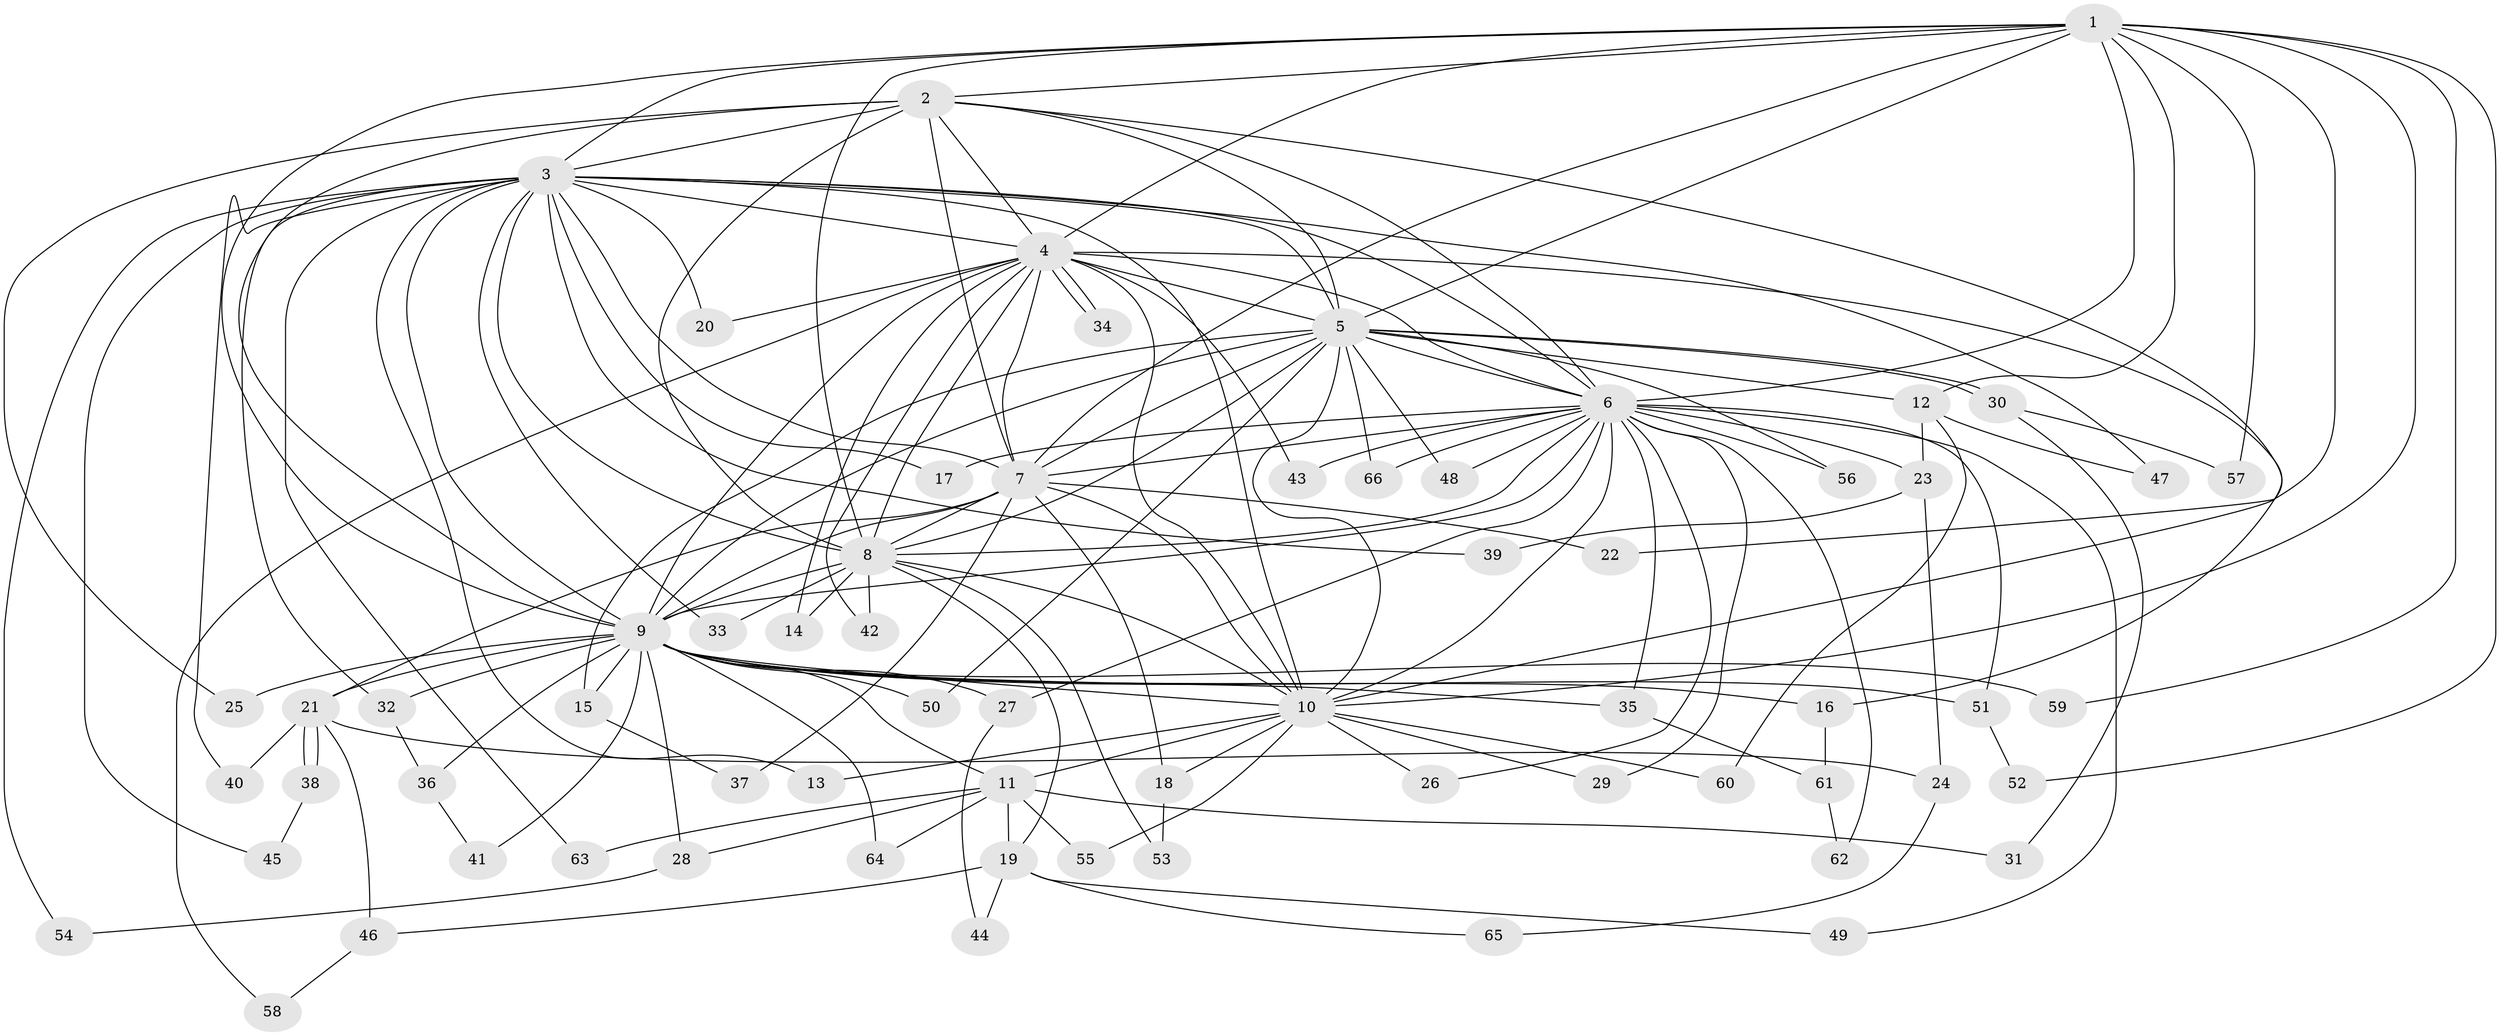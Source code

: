// coarse degree distribution, {18: 0.02040816326530612, 12: 0.02040816326530612, 16: 0.02040816326530612, 13: 0.02040816326530612, 17: 0.02040816326530612, 11: 0.04081632653061224, 21: 0.02040816326530612, 8: 0.04081632653061224, 4: 0.061224489795918366, 2: 0.5306122448979592, 3: 0.1836734693877551, 6: 0.02040816326530612}
// Generated by graph-tools (version 1.1) at 2025/51/02/27/25 19:51:42]
// undirected, 66 vertices, 157 edges
graph export_dot {
graph [start="1"]
  node [color=gray90,style=filled];
  1;
  2;
  3;
  4;
  5;
  6;
  7;
  8;
  9;
  10;
  11;
  12;
  13;
  14;
  15;
  16;
  17;
  18;
  19;
  20;
  21;
  22;
  23;
  24;
  25;
  26;
  27;
  28;
  29;
  30;
  31;
  32;
  33;
  34;
  35;
  36;
  37;
  38;
  39;
  40;
  41;
  42;
  43;
  44;
  45;
  46;
  47;
  48;
  49;
  50;
  51;
  52;
  53;
  54;
  55;
  56;
  57;
  58;
  59;
  60;
  61;
  62;
  63;
  64;
  65;
  66;
  1 -- 2;
  1 -- 3;
  1 -- 4;
  1 -- 5;
  1 -- 6;
  1 -- 7;
  1 -- 8;
  1 -- 9;
  1 -- 10;
  1 -- 12;
  1 -- 22;
  1 -- 52;
  1 -- 57;
  1 -- 59;
  2 -- 3;
  2 -- 4;
  2 -- 5;
  2 -- 6;
  2 -- 7;
  2 -- 8;
  2 -- 9;
  2 -- 10;
  2 -- 25;
  3 -- 4;
  3 -- 5;
  3 -- 6;
  3 -- 7;
  3 -- 8;
  3 -- 9;
  3 -- 10;
  3 -- 13;
  3 -- 17;
  3 -- 20;
  3 -- 32;
  3 -- 33;
  3 -- 39;
  3 -- 40;
  3 -- 45;
  3 -- 47;
  3 -- 54;
  3 -- 63;
  4 -- 5;
  4 -- 6;
  4 -- 7;
  4 -- 8;
  4 -- 9;
  4 -- 10;
  4 -- 14;
  4 -- 16;
  4 -- 20;
  4 -- 34;
  4 -- 34;
  4 -- 42;
  4 -- 43;
  4 -- 58;
  5 -- 6;
  5 -- 7;
  5 -- 8;
  5 -- 9;
  5 -- 10;
  5 -- 12;
  5 -- 15;
  5 -- 30;
  5 -- 30;
  5 -- 48;
  5 -- 50;
  5 -- 56;
  5 -- 66;
  6 -- 7;
  6 -- 8;
  6 -- 9;
  6 -- 10;
  6 -- 17;
  6 -- 23;
  6 -- 26;
  6 -- 27;
  6 -- 29;
  6 -- 35;
  6 -- 43;
  6 -- 48;
  6 -- 49;
  6 -- 51;
  6 -- 56;
  6 -- 62;
  6 -- 66;
  7 -- 8;
  7 -- 9;
  7 -- 10;
  7 -- 18;
  7 -- 21;
  7 -- 22;
  7 -- 37;
  8 -- 9;
  8 -- 10;
  8 -- 14;
  8 -- 19;
  8 -- 33;
  8 -- 42;
  8 -- 53;
  9 -- 10;
  9 -- 11;
  9 -- 15;
  9 -- 16;
  9 -- 21;
  9 -- 25;
  9 -- 27;
  9 -- 28;
  9 -- 32;
  9 -- 35;
  9 -- 36;
  9 -- 41;
  9 -- 50;
  9 -- 51;
  9 -- 59;
  9 -- 64;
  10 -- 11;
  10 -- 13;
  10 -- 18;
  10 -- 26;
  10 -- 29;
  10 -- 55;
  10 -- 60;
  11 -- 19;
  11 -- 28;
  11 -- 31;
  11 -- 55;
  11 -- 63;
  11 -- 64;
  12 -- 23;
  12 -- 47;
  12 -- 60;
  15 -- 37;
  16 -- 61;
  18 -- 53;
  19 -- 44;
  19 -- 46;
  19 -- 49;
  19 -- 65;
  21 -- 24;
  21 -- 38;
  21 -- 38;
  21 -- 40;
  21 -- 46;
  23 -- 24;
  23 -- 39;
  24 -- 65;
  27 -- 44;
  28 -- 54;
  30 -- 31;
  30 -- 57;
  32 -- 36;
  35 -- 61;
  36 -- 41;
  38 -- 45;
  46 -- 58;
  51 -- 52;
  61 -- 62;
}
